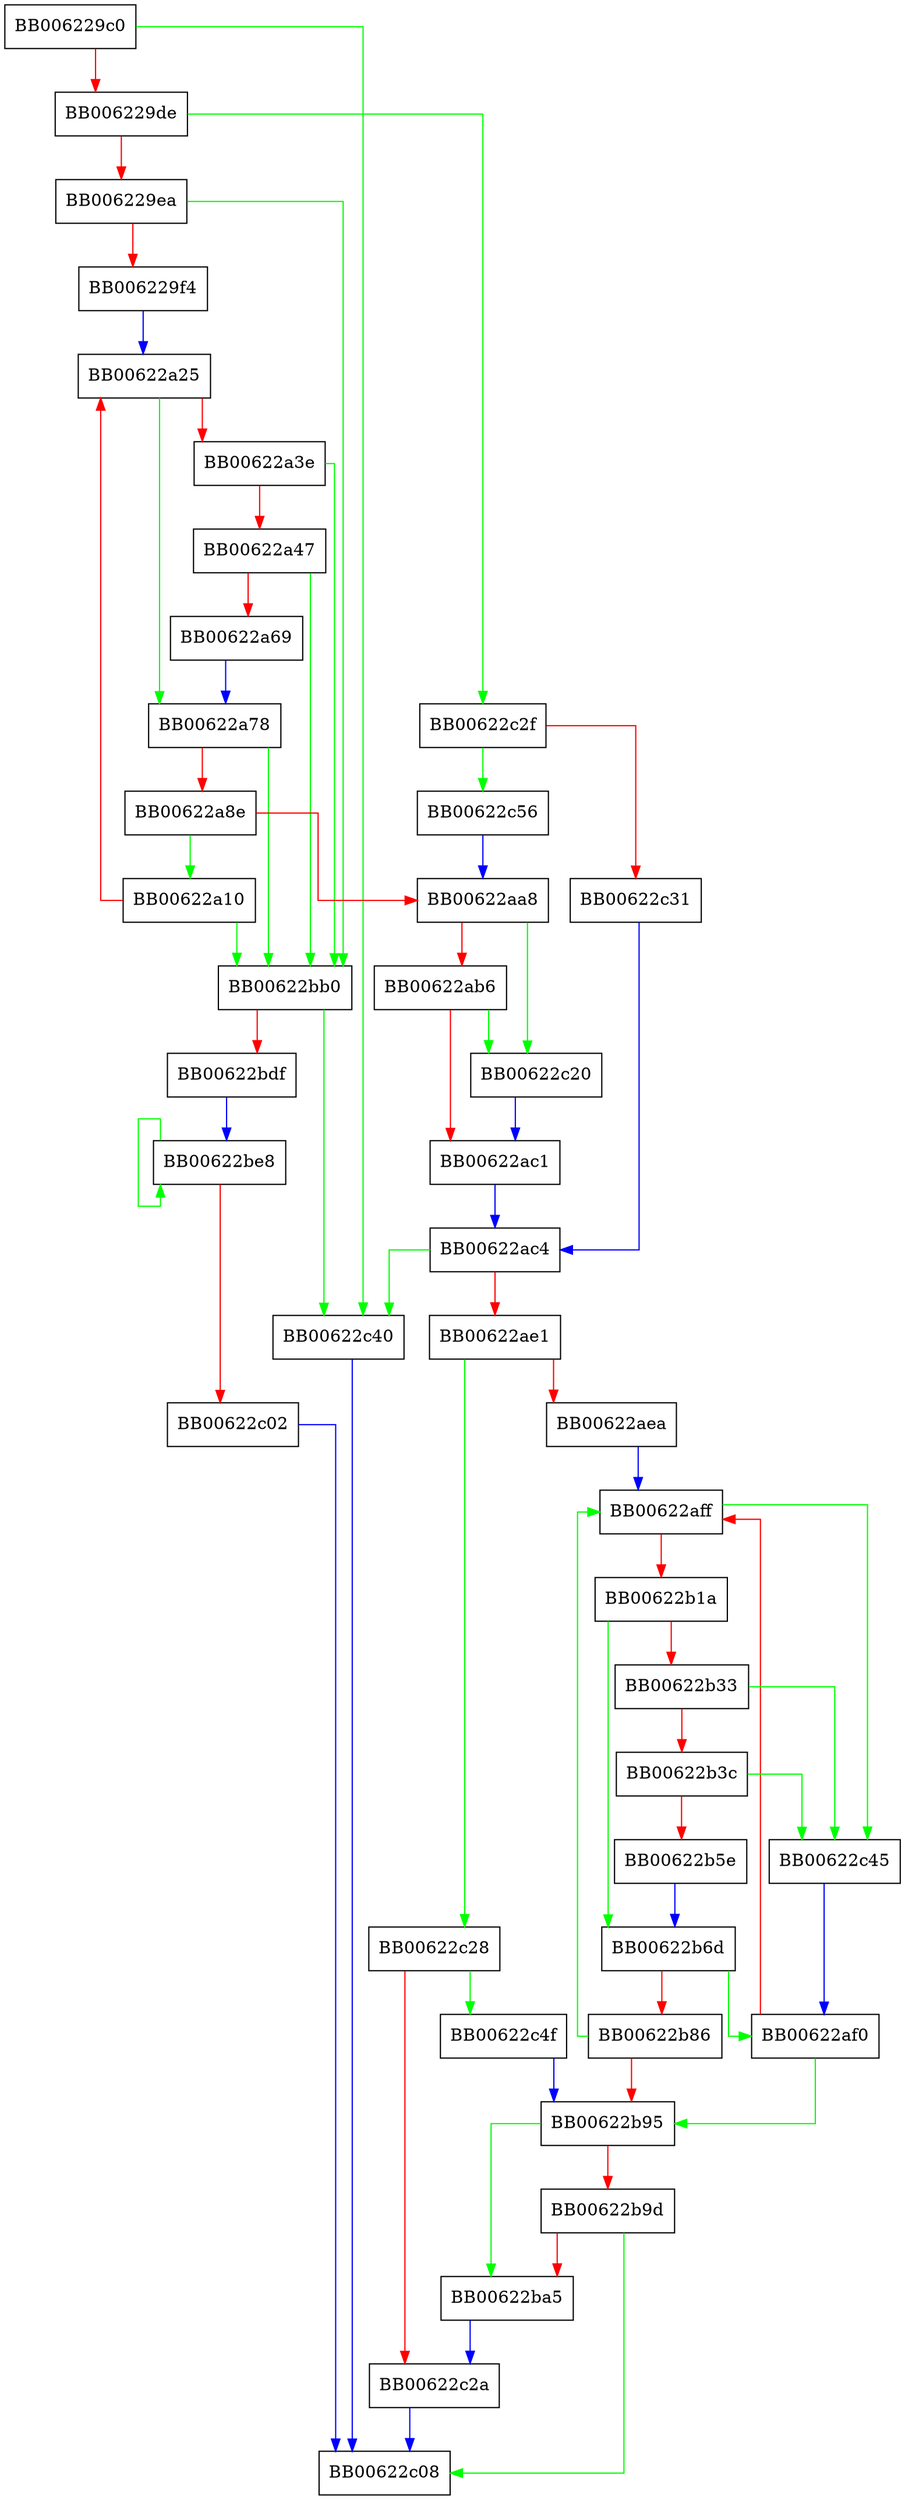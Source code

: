 digraph OPENSSL_uni2utf8 {
  node [shape="box"];
  graph [splines=ortho];
  BB006229c0 -> BB00622c40 [color="green"];
  BB006229c0 -> BB006229de [color="red"];
  BB006229de -> BB00622c2f [color="green"];
  BB006229de -> BB006229ea [color="red"];
  BB006229ea -> BB00622bb0 [color="green"];
  BB006229ea -> BB006229f4 [color="red"];
  BB006229f4 -> BB00622a25 [color="blue"];
  BB00622a10 -> BB00622bb0 [color="green"];
  BB00622a10 -> BB00622a25 [color="red"];
  BB00622a25 -> BB00622a78 [color="green"];
  BB00622a25 -> BB00622a3e [color="red"];
  BB00622a3e -> BB00622bb0 [color="green"];
  BB00622a3e -> BB00622a47 [color="red"];
  BB00622a47 -> BB00622bb0 [color="green"];
  BB00622a47 -> BB00622a69 [color="red"];
  BB00622a69 -> BB00622a78 [color="blue"];
  BB00622a78 -> BB00622bb0 [color="green"];
  BB00622a78 -> BB00622a8e [color="red"];
  BB00622a8e -> BB00622a10 [color="green"];
  BB00622a8e -> BB00622aa8 [color="red"];
  BB00622aa8 -> BB00622c20 [color="green"];
  BB00622aa8 -> BB00622ab6 [color="red"];
  BB00622ab6 -> BB00622c20 [color="green"];
  BB00622ab6 -> BB00622ac1 [color="red"];
  BB00622ac1 -> BB00622ac4 [color="blue"];
  BB00622ac4 -> BB00622c40 [color="green"];
  BB00622ac4 -> BB00622ae1 [color="red"];
  BB00622ae1 -> BB00622c28 [color="green"];
  BB00622ae1 -> BB00622aea [color="red"];
  BB00622aea -> BB00622aff [color="blue"];
  BB00622af0 -> BB00622b95 [color="green"];
  BB00622af0 -> BB00622aff [color="red"];
  BB00622aff -> BB00622c45 [color="green"];
  BB00622aff -> BB00622b1a [color="red"];
  BB00622b1a -> BB00622b6d [color="green"];
  BB00622b1a -> BB00622b33 [color="red"];
  BB00622b33 -> BB00622c45 [color="green"];
  BB00622b33 -> BB00622b3c [color="red"];
  BB00622b3c -> BB00622c45 [color="green"];
  BB00622b3c -> BB00622b5e [color="red"];
  BB00622b5e -> BB00622b6d [color="blue"];
  BB00622b6d -> BB00622af0 [color="green"];
  BB00622b6d -> BB00622b86 [color="red"];
  BB00622b86 -> BB00622aff [color="green"];
  BB00622b86 -> BB00622b95 [color="red"];
  BB00622b95 -> BB00622ba5 [color="green"];
  BB00622b95 -> BB00622b9d [color="red"];
  BB00622b9d -> BB00622c08 [color="green"];
  BB00622b9d -> BB00622ba5 [color="red"];
  BB00622ba5 -> BB00622c2a [color="blue"];
  BB00622bb0 -> BB00622c40 [color="green"];
  BB00622bb0 -> BB00622bdf [color="red"];
  BB00622bdf -> BB00622be8 [color="blue"];
  BB00622be8 -> BB00622be8 [color="green"];
  BB00622be8 -> BB00622c02 [color="red"];
  BB00622c02 -> BB00622c08 [color="blue"];
  BB00622c20 -> BB00622ac1 [color="blue"];
  BB00622c28 -> BB00622c4f [color="green"];
  BB00622c28 -> BB00622c2a [color="red"];
  BB00622c2a -> BB00622c08 [color="blue"];
  BB00622c2f -> BB00622c56 [color="green"];
  BB00622c2f -> BB00622c31 [color="red"];
  BB00622c31 -> BB00622ac4 [color="blue"];
  BB00622c40 -> BB00622c08 [color="blue"];
  BB00622c45 -> BB00622af0 [color="blue"];
  BB00622c4f -> BB00622b95 [color="blue"];
  BB00622c56 -> BB00622aa8 [color="blue"];
}